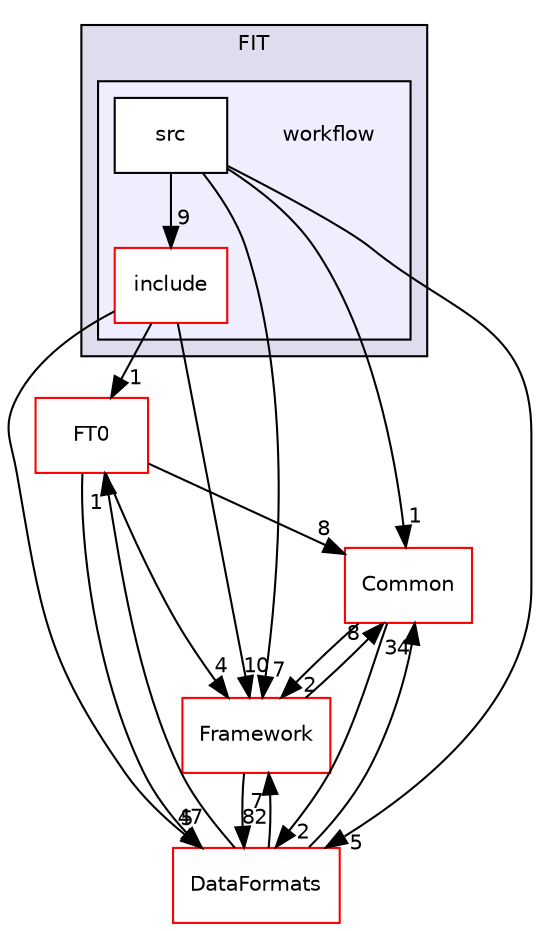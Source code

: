 digraph "/home/travis/build/AliceO2Group/AliceO2/Detectors/FIT/workflow" {
  bgcolor=transparent;
  compound=true
  node [ fontsize="10", fontname="Helvetica"];
  edge [ labelfontsize="10", labelfontname="Helvetica"];
  subgraph clusterdir_d14e88a79bca429480864605ee348cef {
    graph [ bgcolor="#ddddee", pencolor="black", label="FIT" fontname="Helvetica", fontsize="10", URL="dir_d14e88a79bca429480864605ee348cef.html"]
  subgraph clusterdir_5ce6e9398434f08eb70f7bcae577b527 {
    graph [ bgcolor="#eeeeff", pencolor="black", label="" URL="dir_5ce6e9398434f08eb70f7bcae577b527.html"];
    dir_5ce6e9398434f08eb70f7bcae577b527 [shape=plaintext label="workflow"];
    dir_821e2ae7ea1fb320b002238173d2a934 [shape=box label="include" color="red" fillcolor="white" style="filled" URL="dir_821e2ae7ea1fb320b002238173d2a934.html"];
    dir_04bb2c7e8381d8e8f3171bacbf154f17 [shape=box label="src" color="black" fillcolor="white" style="filled" URL="dir_04bb2c7e8381d8e8f3171bacbf154f17.html"];
  }
  }
  dir_4ab6b4cc6a7edbff49100e9123df213f [shape=box label="Common" color="red" URL="dir_4ab6b4cc6a7edbff49100e9123df213f.html"];
  dir_732f729910dd598014f768fa2866f334 [shape=box label="FT0" color="red" URL="dir_732f729910dd598014f768fa2866f334.html"];
  dir_bcbb2cf9a3d3d83e5515c82071a07177 [shape=box label="Framework" color="red" URL="dir_bcbb2cf9a3d3d83e5515c82071a07177.html"];
  dir_2171f7ec022c5423887b07c69b2f5b48 [shape=box label="DataFormats" color="red" URL="dir_2171f7ec022c5423887b07c69b2f5b48.html"];
  dir_4ab6b4cc6a7edbff49100e9123df213f->dir_bcbb2cf9a3d3d83e5515c82071a07177 [headlabel="2", labeldistance=1.5 headhref="dir_000027_000013.html"];
  dir_4ab6b4cc6a7edbff49100e9123df213f->dir_2171f7ec022c5423887b07c69b2f5b48 [headlabel="2", labeldistance=1.5 headhref="dir_000027_000076.html"];
  dir_04bb2c7e8381d8e8f3171bacbf154f17->dir_4ab6b4cc6a7edbff49100e9123df213f [headlabel="1", labeldistance=1.5 headhref="dir_000403_000027.html"];
  dir_04bb2c7e8381d8e8f3171bacbf154f17->dir_821e2ae7ea1fb320b002238173d2a934 [headlabel="9", labeldistance=1.5 headhref="dir_000403_000389.html"];
  dir_04bb2c7e8381d8e8f3171bacbf154f17->dir_bcbb2cf9a3d3d83e5515c82071a07177 [headlabel="7", labeldistance=1.5 headhref="dir_000403_000013.html"];
  dir_04bb2c7e8381d8e8f3171bacbf154f17->dir_2171f7ec022c5423887b07c69b2f5b48 [headlabel="5", labeldistance=1.5 headhref="dir_000403_000076.html"];
  dir_732f729910dd598014f768fa2866f334->dir_4ab6b4cc6a7edbff49100e9123df213f [headlabel="8", labeldistance=1.5 headhref="dir_000285_000027.html"];
  dir_732f729910dd598014f768fa2866f334->dir_bcbb2cf9a3d3d83e5515c82071a07177 [headlabel="4", labeldistance=1.5 headhref="dir_000285_000013.html"];
  dir_732f729910dd598014f768fa2866f334->dir_2171f7ec022c5423887b07c69b2f5b48 [headlabel="47", labeldistance=1.5 headhref="dir_000285_000076.html"];
  dir_821e2ae7ea1fb320b002238173d2a934->dir_732f729910dd598014f768fa2866f334 [headlabel="1", labeldistance=1.5 headhref="dir_000389_000285.html"];
  dir_821e2ae7ea1fb320b002238173d2a934->dir_bcbb2cf9a3d3d83e5515c82071a07177 [headlabel="10", labeldistance=1.5 headhref="dir_000389_000013.html"];
  dir_821e2ae7ea1fb320b002238173d2a934->dir_2171f7ec022c5423887b07c69b2f5b48 [headlabel="5", labeldistance=1.5 headhref="dir_000389_000076.html"];
  dir_bcbb2cf9a3d3d83e5515c82071a07177->dir_4ab6b4cc6a7edbff49100e9123df213f [headlabel="8", labeldistance=1.5 headhref="dir_000013_000027.html"];
  dir_bcbb2cf9a3d3d83e5515c82071a07177->dir_2171f7ec022c5423887b07c69b2f5b48 [headlabel="82", labeldistance=1.5 headhref="dir_000013_000076.html"];
  dir_2171f7ec022c5423887b07c69b2f5b48->dir_4ab6b4cc6a7edbff49100e9123df213f [headlabel="34", labeldistance=1.5 headhref="dir_000076_000027.html"];
  dir_2171f7ec022c5423887b07c69b2f5b48->dir_732f729910dd598014f768fa2866f334 [headlabel="1", labeldistance=1.5 headhref="dir_000076_000285.html"];
  dir_2171f7ec022c5423887b07c69b2f5b48->dir_bcbb2cf9a3d3d83e5515c82071a07177 [headlabel="7", labeldistance=1.5 headhref="dir_000076_000013.html"];
}
